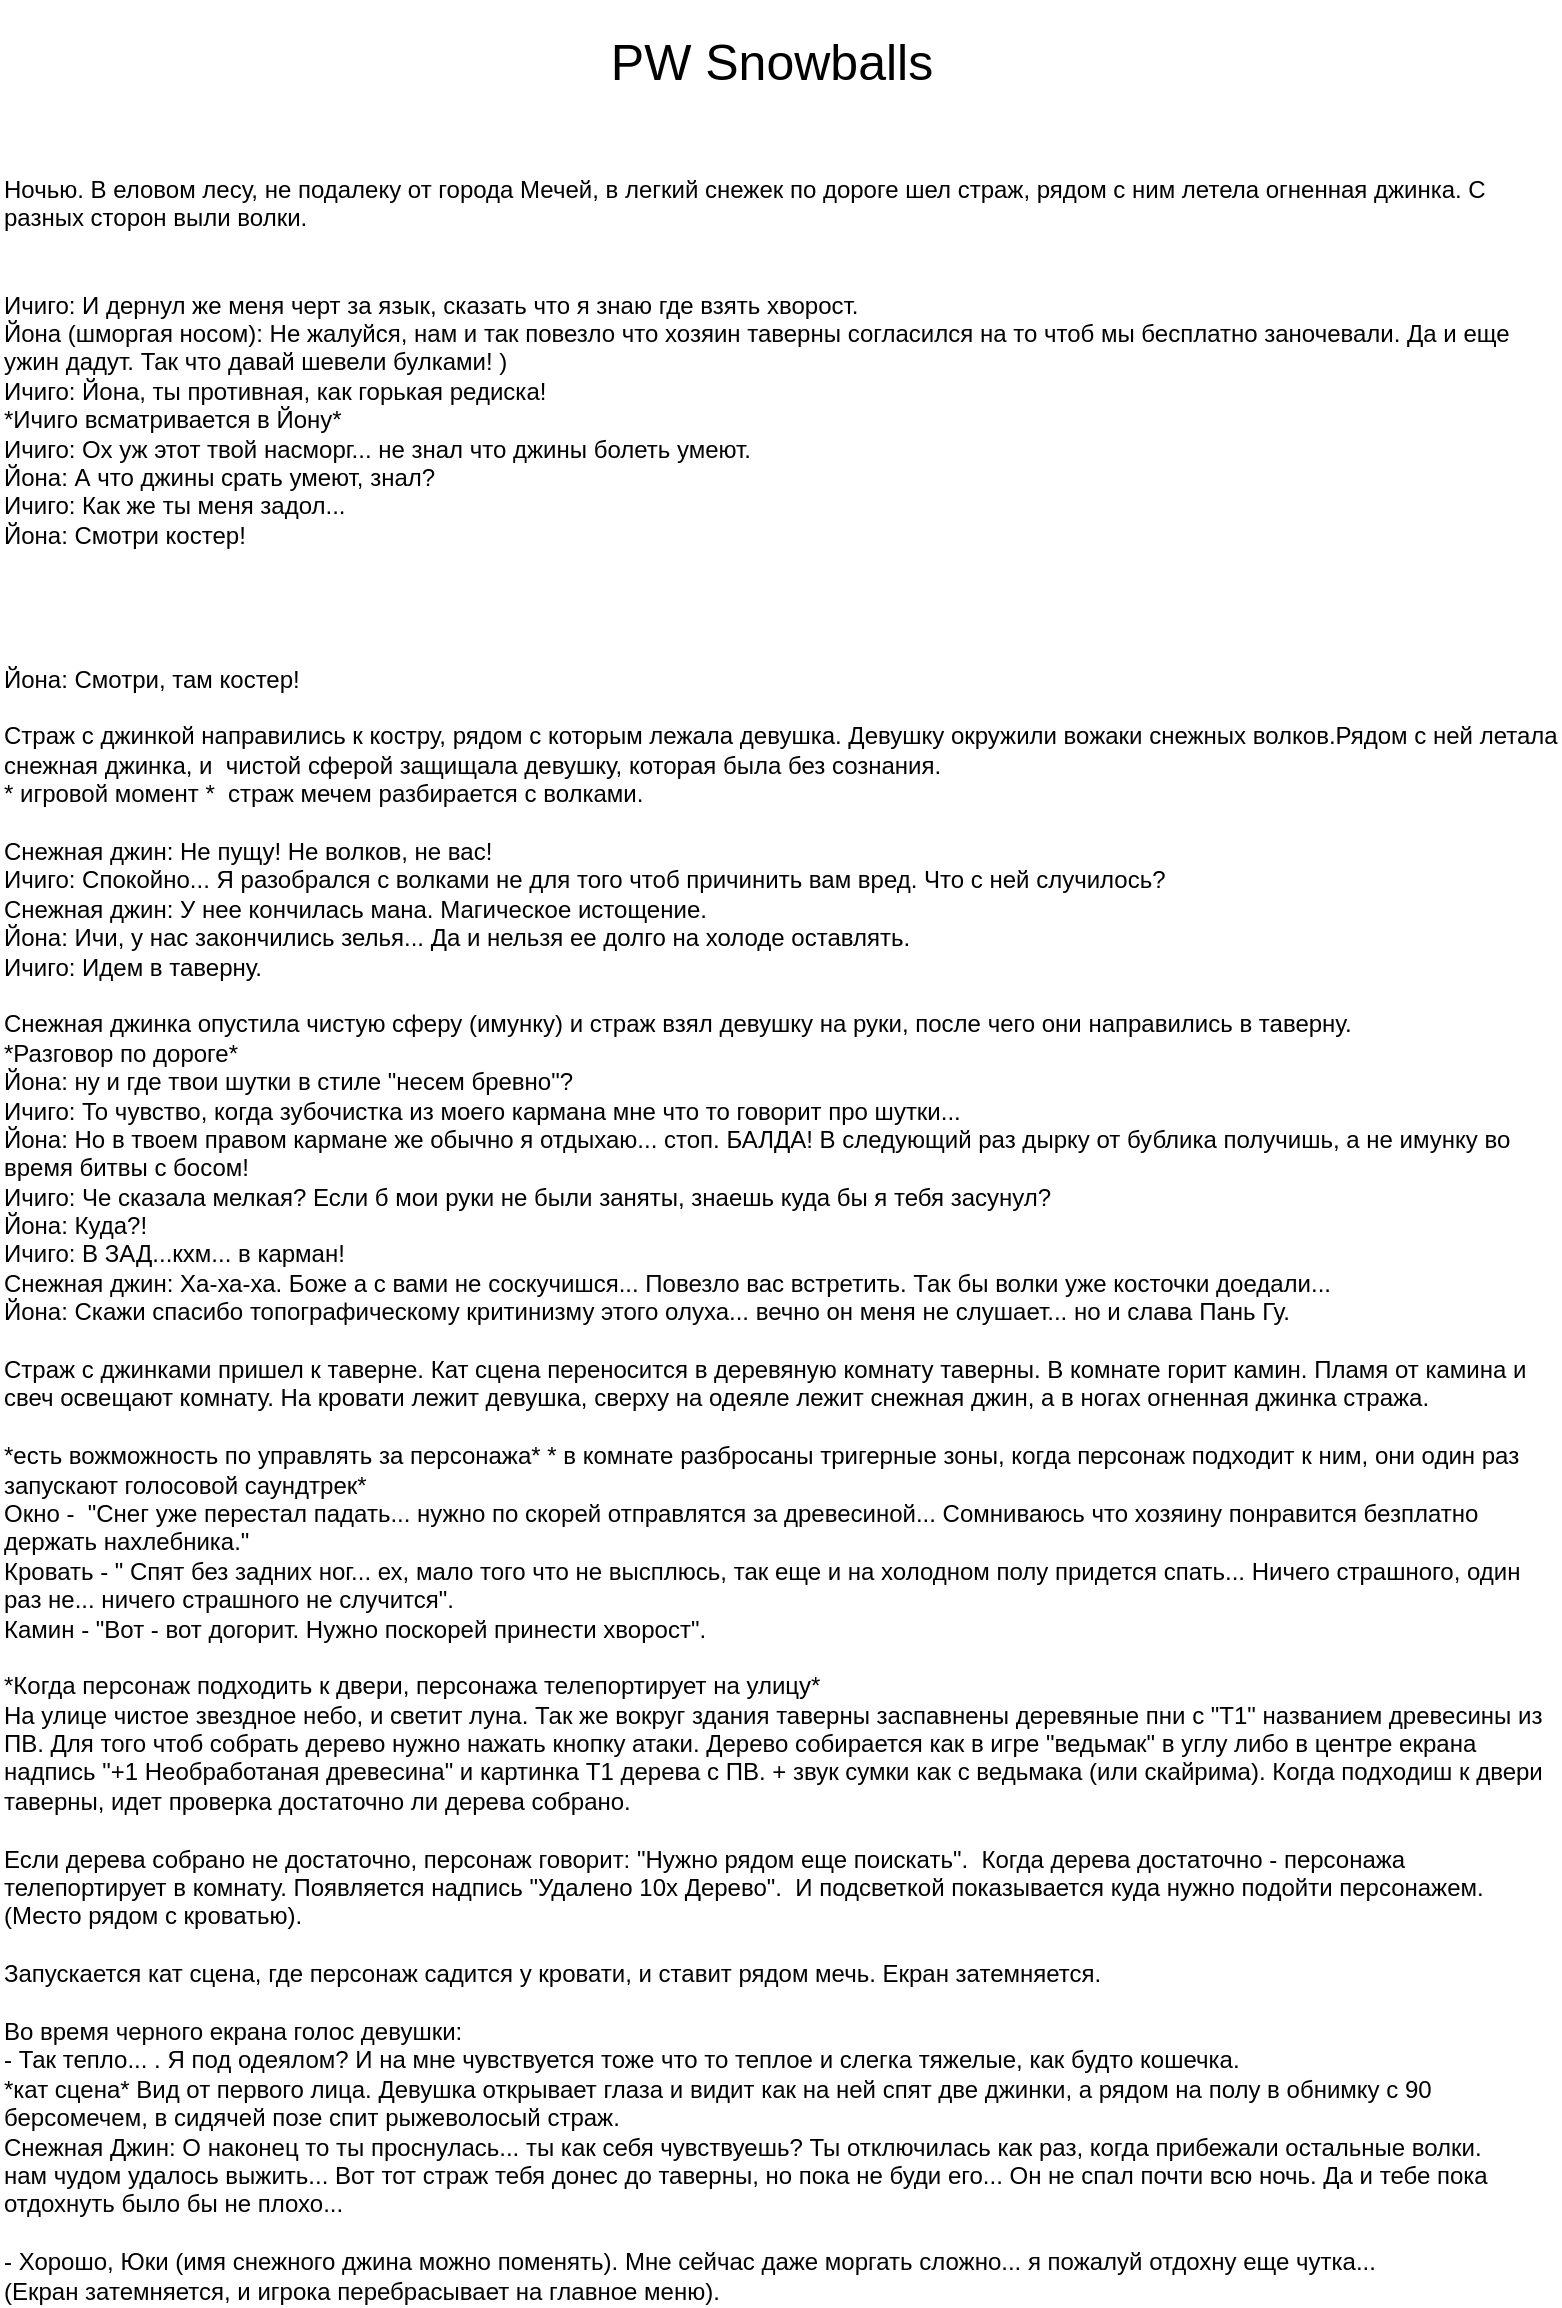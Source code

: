 <mxfile version="21.5.0" type="device">
  <diagram name="Сторінка-1" id="7wnWl1HJO_b1DAYenEtW">
    <mxGraphModel dx="819" dy="482" grid="1" gridSize="10" guides="1" tooltips="1" connect="1" arrows="1" fold="1" page="1" pageScale="1" pageWidth="827" pageHeight="1169" math="0" shadow="0">
      <root>
        <mxCell id="0" />
        <mxCell id="1" parent="0" />
        <mxCell id="mbhp765pNGb43glzKYsj-1" value="PW Snowballs&lt;br style=&quot;font-size: 25px;&quot;&gt;" style="text;html=1;strokeColor=none;fillColor=none;align=center;verticalAlign=middle;whiteSpace=wrap;rounded=0;fontSize=25;" parent="1" vertex="1">
          <mxGeometry x="270" y="50" width="270" height="60" as="geometry" />
        </mxCell>
        <mxCell id="mbhp765pNGb43glzKYsj-2" value="Ночью. В еловом лесу, не подалеку от города Мечей, в легкий снежек по дороге шел страж, рядом с ним летела огненная джинка. С разных сторон выли волки.&amp;nbsp;&amp;nbsp;&lt;br&gt;&lt;br&gt;&lt;br&gt;Ичиго: И дернул же меня черт за язык, сказать что я знаю где взять хворост.&amp;nbsp;&lt;br&gt;Йона (шморгая носом): Не жалуйся, нам и так повезло что хозяин таверны согласился на то чтоб мы бесплатно заночевали. Да и еще ужин дадут. Так что давай шевели булками! )&lt;br&gt;Ичиго: Йона, ты противная, как горькая редиска!&amp;nbsp;&lt;br&gt;*Ичиго всматривается в Йону*&lt;br&gt;Ичиго: Ох уж этот твой насморг... не знал что джины болеть умеют.&lt;br&gt;Йона: А что джины срать умеют, знал?&amp;nbsp;&lt;br&gt;Ичиго: Как же ты меня задол...&amp;nbsp;&lt;br&gt;Йона: Смотри костер!&lt;br&gt;&lt;br&gt;&lt;br&gt;&lt;br&gt;&lt;br&gt;Йона: Смотри, там костер!&amp;nbsp;&lt;br&gt;&lt;br&gt;Страж с джинкой направились к костру, рядом с которым лежала девушка. Девушку окружили вожаки снежных волков.Рядом с ней летала снежная джинка, и&amp;nbsp; чистой сферой защищала девушку, которая была без сознания.&amp;nbsp;&lt;br&gt;* игровой момент *&amp;nbsp; страж мечем разбирается с волками.&lt;br&gt;&lt;br&gt;Снежная джин: Не пущу! Не волков, не вас!&lt;br&gt;Ичиго: Спокойно... Я разобрался с волками не для того чтоб причинить вам вред. Что с ней случилось?&amp;nbsp;&lt;br&gt;Снежная джин: У нее кончилась мана. Магическое истощение.&amp;nbsp;&lt;br&gt;Йона: Ичи, у нас закончились зелья... Да и нельзя ее долго на холоде оставлять.&amp;nbsp;&lt;br&gt;Ичиго: Идем в таверну.&amp;nbsp;&lt;br&gt;&lt;br&gt;Снежная джинка опустила чистую сферу (имунку) и страж взял девушку на руки, после чего они направились в таверну.&amp;nbsp;&lt;br&gt;*Разговор по дороге*&amp;nbsp;&lt;br&gt;Йона: ну и где твои шутки в стиле &quot;несем бревно&quot;?&lt;br&gt;Ичиго: То чувство, когда зубочистка из моего кармана мне что то говорит про шутки...&lt;br&gt;Йона: Но в твоем правом кармане же обычно я отдыхаю... стоп. БАЛДА! В следующий раз дырку от бублика получишь, а не имунку во время битвы с босом!&lt;br&gt;Ичиго: Че сказала мелкая? Если б мои руки не были заняты, знаешь куда бы я тебя засунул?&amp;nbsp;&lt;br&gt;Йона: Куда?!&lt;br&gt;Ичиго: В ЗАД...кхм... в карман!&amp;nbsp;&lt;br&gt;Снежная джин: Ха-ха-ха. Боже а с вами не соскучишся... Повезло вас встретить. Так бы волки уже косточки доедали...&lt;br&gt;Йона: Скажи спасибо топографическому критинизму этого олуха... вечно он меня не слушает... но и слава Пань Гу.&amp;nbsp;&lt;br&gt;&lt;br&gt;Страж с джинками пришел к таверне. Кат сцена переносится в деревяную комнату таверны. В комнате горит камин. Пламя от камина и свеч освещают комнату. На кровати лежит девушка, сверху на одеяле лежит снежная джин, а в ногах огненная джинка стража.&amp;nbsp;&lt;br&gt;&lt;br&gt;*есть вожможность по управлять за персонажа* * в комнате разбросаны тригерные зоны, когда персонаж подходит к ним, они один раз запускают голосовой саундтрек*&amp;nbsp;&lt;br&gt;Окно -&amp;nbsp; &quot;Снег уже перестал падать... нужно по скорей отправлятся за древесиной... Сомниваюсь что хозяину понравится безплатно держать нахлебника.&quot;&lt;br&gt;Кровать - &quot; Спят без задних ног... ех, мало того что не высплюсь, так еще и на холодном полу придется спать... Ничего страшного, один раз не... ничего страшного не случится&quot;.&lt;br&gt;Камин - &quot;Вот - вот догорит. Нужно поскорей принести хворост&quot;.&amp;nbsp;&lt;br&gt;&amp;nbsp;&lt;br&gt;*Когда персонаж подходить к двери, персонажа телепортирует на улицу*&lt;br&gt;На улице чистое звездное небо, и светит луна. Так же вокруг здания таверны заспавнены деревяные пни с &quot;Т1&quot; названием древесины из ПВ. Для того чтоб собрать дерево нужно нажать кнопку атаки. Дерево собирается как в игре &quot;ведьмак&quot; в углу либо в центре екрана надпись &quot;+1 Необработаная древесина&quot; и картинка Т1 дерева с ПВ. + звук сумки как с ведьмака (или скайрима). Когда подходиш к двери таверны, идет проверка достаточно ли дерева собрано.&amp;nbsp;&lt;br&gt;&lt;br&gt;Если дерева собрано не достаточно, персонаж говорит: &quot;Нужно рядом еще поискать&quot;.&amp;nbsp; Когда дерева достаточно - персонажа телепортирует в комнату. Появляется надпись &quot;Удалено 10х Дерево&quot;.&amp;nbsp; И подсветкой показывается куда нужно подойти персонажем. (Место рядом с кроватью).&amp;nbsp;&lt;br&gt;&lt;br&gt;Запускается кат сцена, где персонаж садится у кровати, и ставит рядом мечь. Екран затемняется.&amp;nbsp;&lt;br&gt;&lt;br&gt;Во время черного екрана голос девушки:&lt;br&gt;- Так тепло... . Я под одеялом? И на мне чувствуется тоже что то теплое и слегка тяжелые, как будто кошечка.&amp;nbsp;&lt;br&gt;*кат сцена* Вид от первого лица. Девушка открывает глаза и видит как на ней спят две джинки, а рядом на полу в обнимку с 90 берсомечем, в сидячей позе спит рыжеволосый страж.&amp;nbsp;&lt;br&gt;Снежная Джин: О наконец то ты проснулась... ты как себя чувствуешь? Ты отключилась как раз, когда прибежали остальные волки.&amp;nbsp;&lt;br&gt;нам чудом удалось выжить... Вот тот страж тебя донес до таверны, но пока не буди его... Он не спал почти всю ночь. Да и тебе пока отдохнуть было бы не плохо...&lt;br&gt;&lt;br&gt;- Хорошо, Юки (имя снежного джина можно поменять). Мне сейчас даже моргать сложно... я пожалуй отдохну еще чутка...&lt;br&gt;(Екран затемняется, и игрока перебрасывает на главное меню)." style="text;html=1;strokeColor=none;fillColor=none;align=left;verticalAlign=top;whiteSpace=wrap;rounded=0;" parent="1" vertex="1">
          <mxGeometry x="19" y="131" width="780" height="979" as="geometry" />
        </mxCell>
      </root>
    </mxGraphModel>
  </diagram>
</mxfile>
